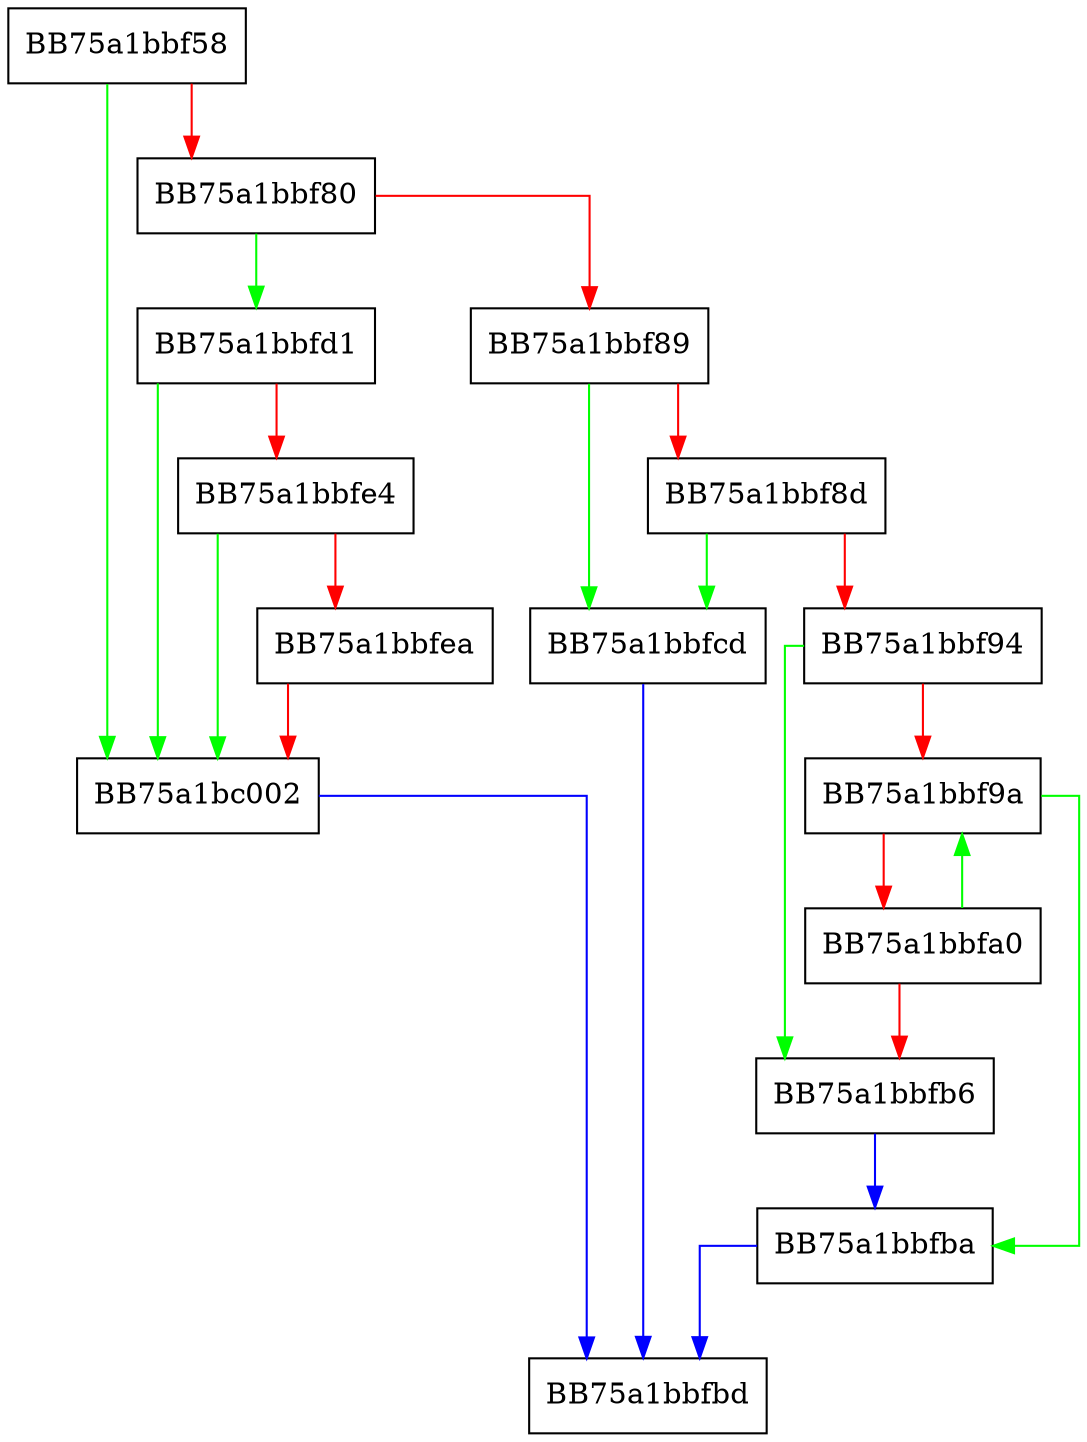 digraph as3_parsenamespacepool {
  node [shape="box"];
  graph [splines=ortho];
  BB75a1bbf58 -> BB75a1bc002 [color="green"];
  BB75a1bbf58 -> BB75a1bbf80 [color="red"];
  BB75a1bbf80 -> BB75a1bbfd1 [color="green"];
  BB75a1bbf80 -> BB75a1bbf89 [color="red"];
  BB75a1bbf89 -> BB75a1bbfcd [color="green"];
  BB75a1bbf89 -> BB75a1bbf8d [color="red"];
  BB75a1bbf8d -> BB75a1bbfcd [color="green"];
  BB75a1bbf8d -> BB75a1bbf94 [color="red"];
  BB75a1bbf94 -> BB75a1bbfb6 [color="green"];
  BB75a1bbf94 -> BB75a1bbf9a [color="red"];
  BB75a1bbf9a -> BB75a1bbfba [color="green"];
  BB75a1bbf9a -> BB75a1bbfa0 [color="red"];
  BB75a1bbfa0 -> BB75a1bbf9a [color="green"];
  BB75a1bbfa0 -> BB75a1bbfb6 [color="red"];
  BB75a1bbfb6 -> BB75a1bbfba [color="blue"];
  BB75a1bbfba -> BB75a1bbfbd [color="blue"];
  BB75a1bbfcd -> BB75a1bbfbd [color="blue"];
  BB75a1bbfd1 -> BB75a1bc002 [color="green"];
  BB75a1bbfd1 -> BB75a1bbfe4 [color="red"];
  BB75a1bbfe4 -> BB75a1bc002 [color="green"];
  BB75a1bbfe4 -> BB75a1bbfea [color="red"];
  BB75a1bbfea -> BB75a1bc002 [color="red"];
  BB75a1bc002 -> BB75a1bbfbd [color="blue"];
}